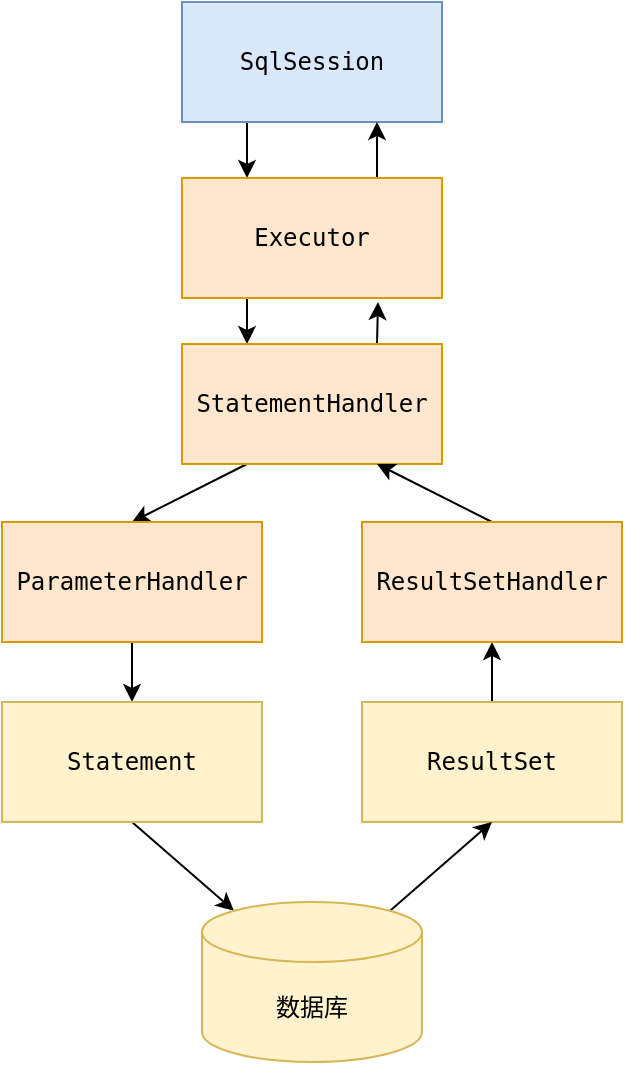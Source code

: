 <mxfile version="15.8.4" type="device"><diagram id="B6mlb2W8QCLFh-UzWAUG" name="第 1 页"><mxGraphModel dx="946" dy="625" grid="1" gridSize="10" guides="1" tooltips="1" connect="1" arrows="1" fold="1" page="1" pageScale="1" pageWidth="827" pageHeight="1169" math="0" shadow="0"><root><mxCell id="0"/><mxCell id="1" parent="0"/><mxCell id="WzIh_GOTISxZXzTm6UCV-22" style="edgeStyle=none;rounded=0;orthogonalLoop=1;jettySize=auto;html=1;exitX=0.25;exitY=1;exitDx=0;exitDy=0;entryX=0.25;entryY=0;entryDx=0;entryDy=0;" edge="1" parent="1" source="WzIh_GOTISxZXzTm6UCV-1" target="WzIh_GOTISxZXzTm6UCV-2"><mxGeometry relative="1" as="geometry"/></mxCell><mxCell id="WzIh_GOTISxZXzTm6UCV-1" value="&lt;pre&gt;SqlSession&lt;/pre&gt;" style="rounded=0;whiteSpace=wrap;html=1;fillColor=#dae8fc;strokeColor=#6c8ebf;" vertex="1" parent="1"><mxGeometry x="210" y="120" width="130" height="60" as="geometry"/></mxCell><mxCell id="WzIh_GOTISxZXzTm6UCV-23" style="edgeStyle=none;rounded=0;orthogonalLoop=1;jettySize=auto;html=1;exitX=0.25;exitY=1;exitDx=0;exitDy=0;entryX=0.25;entryY=0;entryDx=0;entryDy=0;" edge="1" parent="1" source="WzIh_GOTISxZXzTm6UCV-2" target="WzIh_GOTISxZXzTm6UCV-3"><mxGeometry relative="1" as="geometry"/></mxCell><mxCell id="WzIh_GOTISxZXzTm6UCV-27" style="edgeStyle=none;rounded=0;orthogonalLoop=1;jettySize=auto;html=1;exitX=0.75;exitY=0;exitDx=0;exitDy=0;entryX=0.75;entryY=1;entryDx=0;entryDy=0;" edge="1" parent="1" source="WzIh_GOTISxZXzTm6UCV-2" target="WzIh_GOTISxZXzTm6UCV-1"><mxGeometry relative="1" as="geometry"/></mxCell><mxCell id="WzIh_GOTISxZXzTm6UCV-2" value="&lt;pre&gt;&lt;pre&gt;Executor&lt;/pre&gt;&lt;/pre&gt;" style="rounded=0;whiteSpace=wrap;html=1;fillColor=#ffe6cc;strokeColor=#d79b00;" vertex="1" parent="1"><mxGeometry x="210" y="208" width="130" height="60" as="geometry"/></mxCell><mxCell id="WzIh_GOTISxZXzTm6UCV-24" style="edgeStyle=none;rounded=0;orthogonalLoop=1;jettySize=auto;html=1;exitX=0.25;exitY=1;exitDx=0;exitDy=0;entryX=0.5;entryY=0;entryDx=0;entryDy=0;" edge="1" parent="1" source="WzIh_GOTISxZXzTm6UCV-3" target="WzIh_GOTISxZXzTm6UCV-4"><mxGeometry relative="1" as="geometry"/></mxCell><mxCell id="WzIh_GOTISxZXzTm6UCV-26" style="edgeStyle=none;rounded=0;orthogonalLoop=1;jettySize=auto;html=1;exitX=0.75;exitY=0;exitDx=0;exitDy=0;" edge="1" parent="1" source="WzIh_GOTISxZXzTm6UCV-3"><mxGeometry relative="1" as="geometry"><mxPoint x="308" y="270" as="targetPoint"/></mxGeometry></mxCell><mxCell id="WzIh_GOTISxZXzTm6UCV-3" value="&lt;pre&gt;&lt;pre&gt;&lt;pre&gt;StatementHandler&lt;/pre&gt;&lt;/pre&gt;&lt;/pre&gt;" style="rounded=0;whiteSpace=wrap;html=1;fillColor=#ffe6cc;strokeColor=#d79b00;" vertex="1" parent="1"><mxGeometry x="210" y="291" width="130" height="60" as="geometry"/></mxCell><mxCell id="WzIh_GOTISxZXzTm6UCV-15" style="edgeStyle=none;rounded=0;orthogonalLoop=1;jettySize=auto;html=1;exitX=0.5;exitY=1;exitDx=0;exitDy=0;entryX=0.5;entryY=0;entryDx=0;entryDy=0;" edge="1" parent="1" source="WzIh_GOTISxZXzTm6UCV-4" target="WzIh_GOTISxZXzTm6UCV-5"><mxGeometry relative="1" as="geometry"/></mxCell><mxCell id="WzIh_GOTISxZXzTm6UCV-4" value="&lt;pre&gt;&lt;pre&gt;&lt;pre&gt;&lt;pre&gt;ParameterHandler&lt;/pre&gt;&lt;/pre&gt;&lt;/pre&gt;&lt;/pre&gt;" style="rounded=0;whiteSpace=wrap;html=1;fillColor=#ffe6cc;strokeColor=#d79b00;" vertex="1" parent="1"><mxGeometry x="120" y="380" width="130" height="60" as="geometry"/></mxCell><mxCell id="WzIh_GOTISxZXzTm6UCV-20" style="edgeStyle=none;rounded=0;orthogonalLoop=1;jettySize=auto;html=1;exitX=0.5;exitY=1;exitDx=0;exitDy=0;entryX=0.145;entryY=0;entryDx=0;entryDy=4.35;entryPerimeter=0;" edge="1" parent="1" source="WzIh_GOTISxZXzTm6UCV-5" target="WzIh_GOTISxZXzTm6UCV-9"><mxGeometry relative="1" as="geometry"/></mxCell><mxCell id="WzIh_GOTISxZXzTm6UCV-5" value="&lt;pre&gt;&lt;pre&gt;&lt;pre&gt;&lt;pre&gt;&lt;pre&gt;Statement&lt;/pre&gt;&lt;/pre&gt;&lt;/pre&gt;&lt;/pre&gt;&lt;/pre&gt;" style="rounded=0;whiteSpace=wrap;html=1;fillColor=#fff2cc;strokeColor=#d6b656;" vertex="1" parent="1"><mxGeometry x="120" y="470" width="130" height="60" as="geometry"/></mxCell><mxCell id="WzIh_GOTISxZXzTm6UCV-18" style="edgeStyle=none;rounded=0;orthogonalLoop=1;jettySize=auto;html=1;exitX=0.5;exitY=0;exitDx=0;exitDy=0;entryX=0.5;entryY=1;entryDx=0;entryDy=0;" edge="1" parent="1" source="WzIh_GOTISxZXzTm6UCV-6" target="WzIh_GOTISxZXzTm6UCV-7"><mxGeometry relative="1" as="geometry"/></mxCell><mxCell id="WzIh_GOTISxZXzTm6UCV-6" value="&lt;pre&gt;&lt;pre&gt;&lt;pre&gt;&lt;pre&gt;&lt;pre&gt;&lt;pre&gt;ResultSet&lt;/pre&gt;&lt;/pre&gt;&lt;/pre&gt;&lt;/pre&gt;&lt;/pre&gt;&lt;/pre&gt;" style="rounded=0;whiteSpace=wrap;html=1;fillColor=#fff2cc;strokeColor=#d6b656;" vertex="1" parent="1"><mxGeometry x="300" y="470" width="130" height="60" as="geometry"/></mxCell><mxCell id="WzIh_GOTISxZXzTm6UCV-25" style="edgeStyle=none;rounded=0;orthogonalLoop=1;jettySize=auto;html=1;exitX=0.5;exitY=0;exitDx=0;exitDy=0;entryX=0.75;entryY=1;entryDx=0;entryDy=0;" edge="1" parent="1" source="WzIh_GOTISxZXzTm6UCV-7" target="WzIh_GOTISxZXzTm6UCV-3"><mxGeometry relative="1" as="geometry"/></mxCell><mxCell id="WzIh_GOTISxZXzTm6UCV-7" value="&lt;pre&gt;&lt;pre&gt;&lt;pre&gt;&lt;pre&gt;&lt;pre&gt;&lt;pre&gt;&lt;pre&gt;ResultSetHandler&lt;/pre&gt;&lt;/pre&gt;&lt;/pre&gt;&lt;/pre&gt;&lt;/pre&gt;&lt;/pre&gt;&lt;/pre&gt;" style="rounded=0;whiteSpace=wrap;html=1;fillColor=#ffe6cc;strokeColor=#d79b00;" vertex="1" parent="1"><mxGeometry x="300" y="380" width="130" height="60" as="geometry"/></mxCell><mxCell id="WzIh_GOTISxZXzTm6UCV-21" style="edgeStyle=none;rounded=0;orthogonalLoop=1;jettySize=auto;html=1;exitX=0.855;exitY=0;exitDx=0;exitDy=4.35;exitPerimeter=0;entryX=0.5;entryY=1;entryDx=0;entryDy=0;" edge="1" parent="1" source="WzIh_GOTISxZXzTm6UCV-9" target="WzIh_GOTISxZXzTm6UCV-6"><mxGeometry relative="1" as="geometry"/></mxCell><mxCell id="WzIh_GOTISxZXzTm6UCV-9" value="数据库" style="shape=cylinder3;whiteSpace=wrap;html=1;boundedLbl=1;backgroundOutline=1;size=15;fillColor=#fff2cc;strokeColor=#d6b656;" vertex="1" parent="1"><mxGeometry x="220" y="570" width="110" height="80" as="geometry"/></mxCell></root></mxGraphModel></diagram></mxfile>